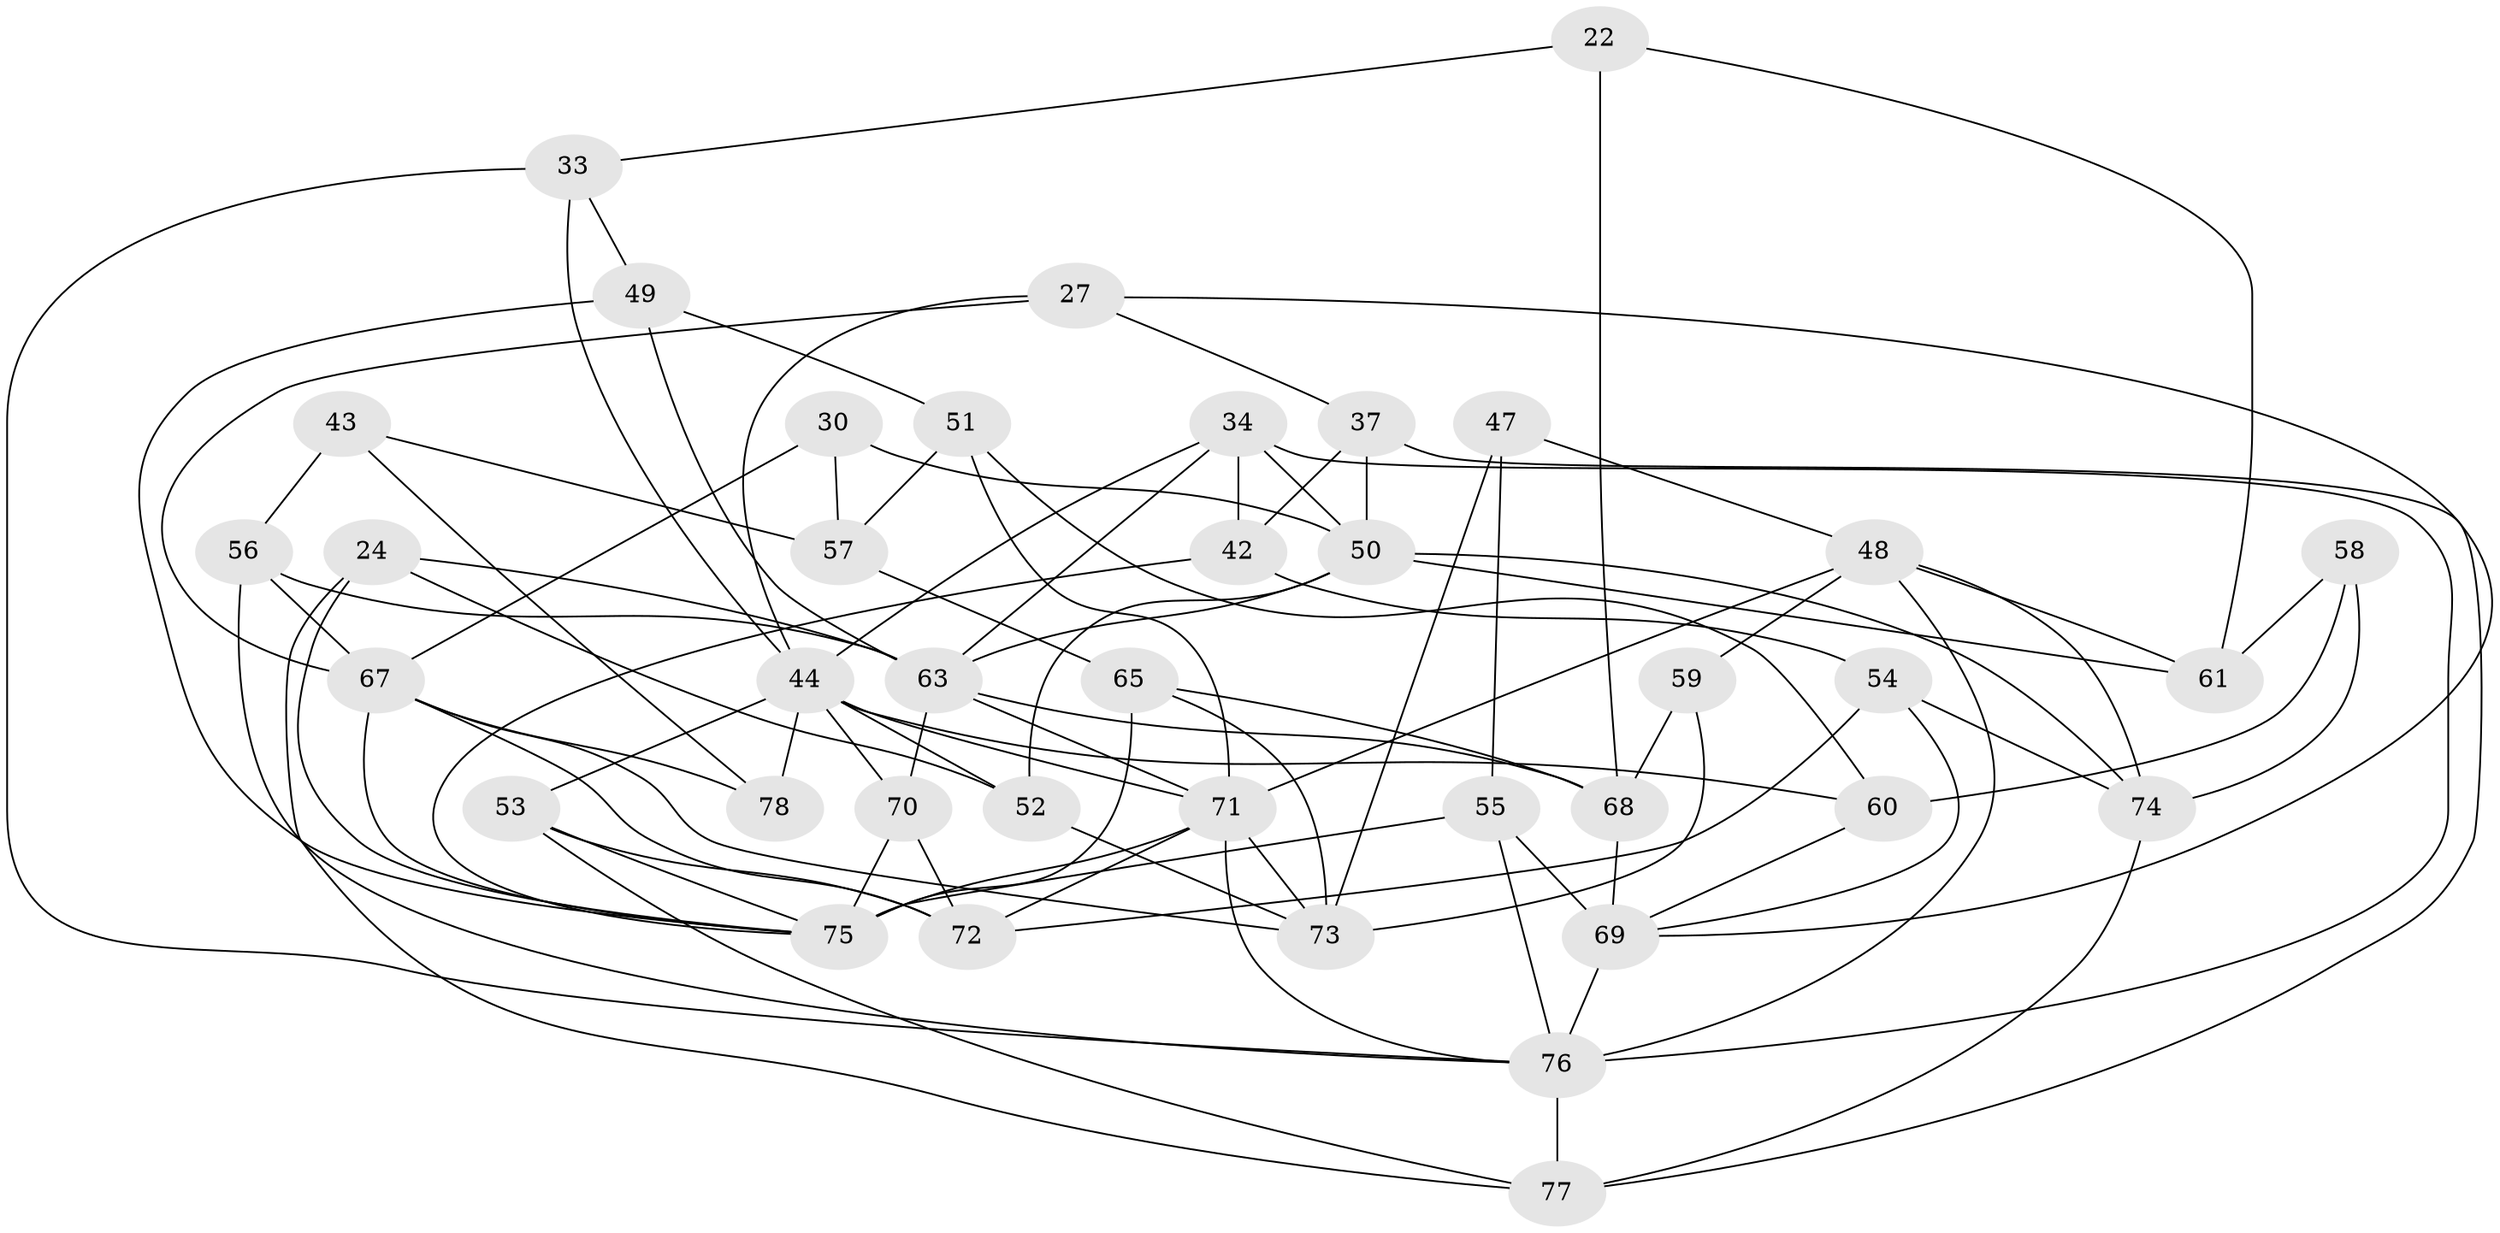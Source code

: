 // original degree distribution, {4: 1.0}
// Generated by graph-tools (version 1.1) at 2025/57/03/09/25 04:57:21]
// undirected, 39 vertices, 94 edges
graph export_dot {
graph [start="1"]
  node [color=gray90,style=filled];
  22;
  24;
  27;
  30;
  33;
  34 [super="+32"];
  37;
  42;
  43;
  44 [super="+39"];
  47;
  48 [super="+31+46"];
  49;
  50 [super="+4+23"];
  51;
  52;
  53;
  54;
  55 [super="+17+45"];
  56 [super="+20"];
  57 [super="+14"];
  58;
  59;
  60;
  61;
  63 [super="+41"];
  65 [super="+40"];
  67 [super="+36+64"];
  68 [super="+15"];
  69 [super="+25+62"];
  70;
  71 [super="+38"];
  72 [super="+1+7"];
  73 [super="+21"];
  74 [super="+8"];
  75 [super="+16"];
  76 [super="+66+35"];
  77 [super="+29"];
  78;
  22 -- 33;
  22 -- 61;
  22 -- 68 [weight=2];
  24 -- 52;
  24 -- 75;
  24 -- 63;
  24 -- 77;
  27 -- 37;
  27 -- 69;
  27 -- 67;
  27 -- 44;
  30 -- 57 [weight=2];
  30 -- 67;
  30 -- 50;
  33 -- 49;
  33 -- 44;
  33 -- 76;
  34 -- 50 [weight=2];
  34 -- 42;
  34 -- 44;
  34 -- 63;
  34 -- 76;
  37 -- 50;
  37 -- 77;
  37 -- 42;
  42 -- 54;
  42 -- 75;
  43 -- 78;
  43 -- 56 [weight=2];
  43 -- 57;
  44 -- 70;
  44 -- 71 [weight=2];
  44 -- 78;
  44 -- 52;
  44 -- 53;
  44 -- 60;
  47 -- 55 [weight=2];
  47 -- 48;
  47 -- 73;
  48 -- 59 [weight=2];
  48 -- 61;
  48 -- 71;
  48 -- 76 [weight=2];
  48 -- 74;
  49 -- 63;
  49 -- 51;
  49 -- 75;
  50 -- 63;
  50 -- 52;
  50 -- 61;
  50 -- 74;
  51 -- 60;
  51 -- 57;
  51 -- 71;
  52 -- 73;
  53 -- 72;
  53 -- 75;
  53 -- 77;
  54 -- 74;
  54 -- 72;
  54 -- 69;
  55 -- 75 [weight=2];
  55 -- 69 [weight=2];
  55 -- 76 [weight=2];
  56 -- 76;
  56 -- 67;
  56 -- 63 [weight=2];
  57 -- 65 [weight=2];
  58 -- 74 [weight=2];
  58 -- 61;
  58 -- 60;
  59 -- 68;
  59 -- 73;
  60 -- 69;
  63 -- 71 [weight=2];
  63 -- 68;
  63 -- 70;
  65 -- 75 [weight=2];
  65 -- 68;
  65 -- 73;
  67 -- 78 [weight=2];
  67 -- 72 [weight=3];
  67 -- 73;
  67 -- 75;
  68 -- 69;
  69 -- 76 [weight=2];
  70 -- 72;
  70 -- 75;
  71 -- 73;
  71 -- 75 [weight=2];
  71 -- 72 [weight=2];
  71 -- 76;
  74 -- 77;
  76 -- 77 [weight=2];
}
